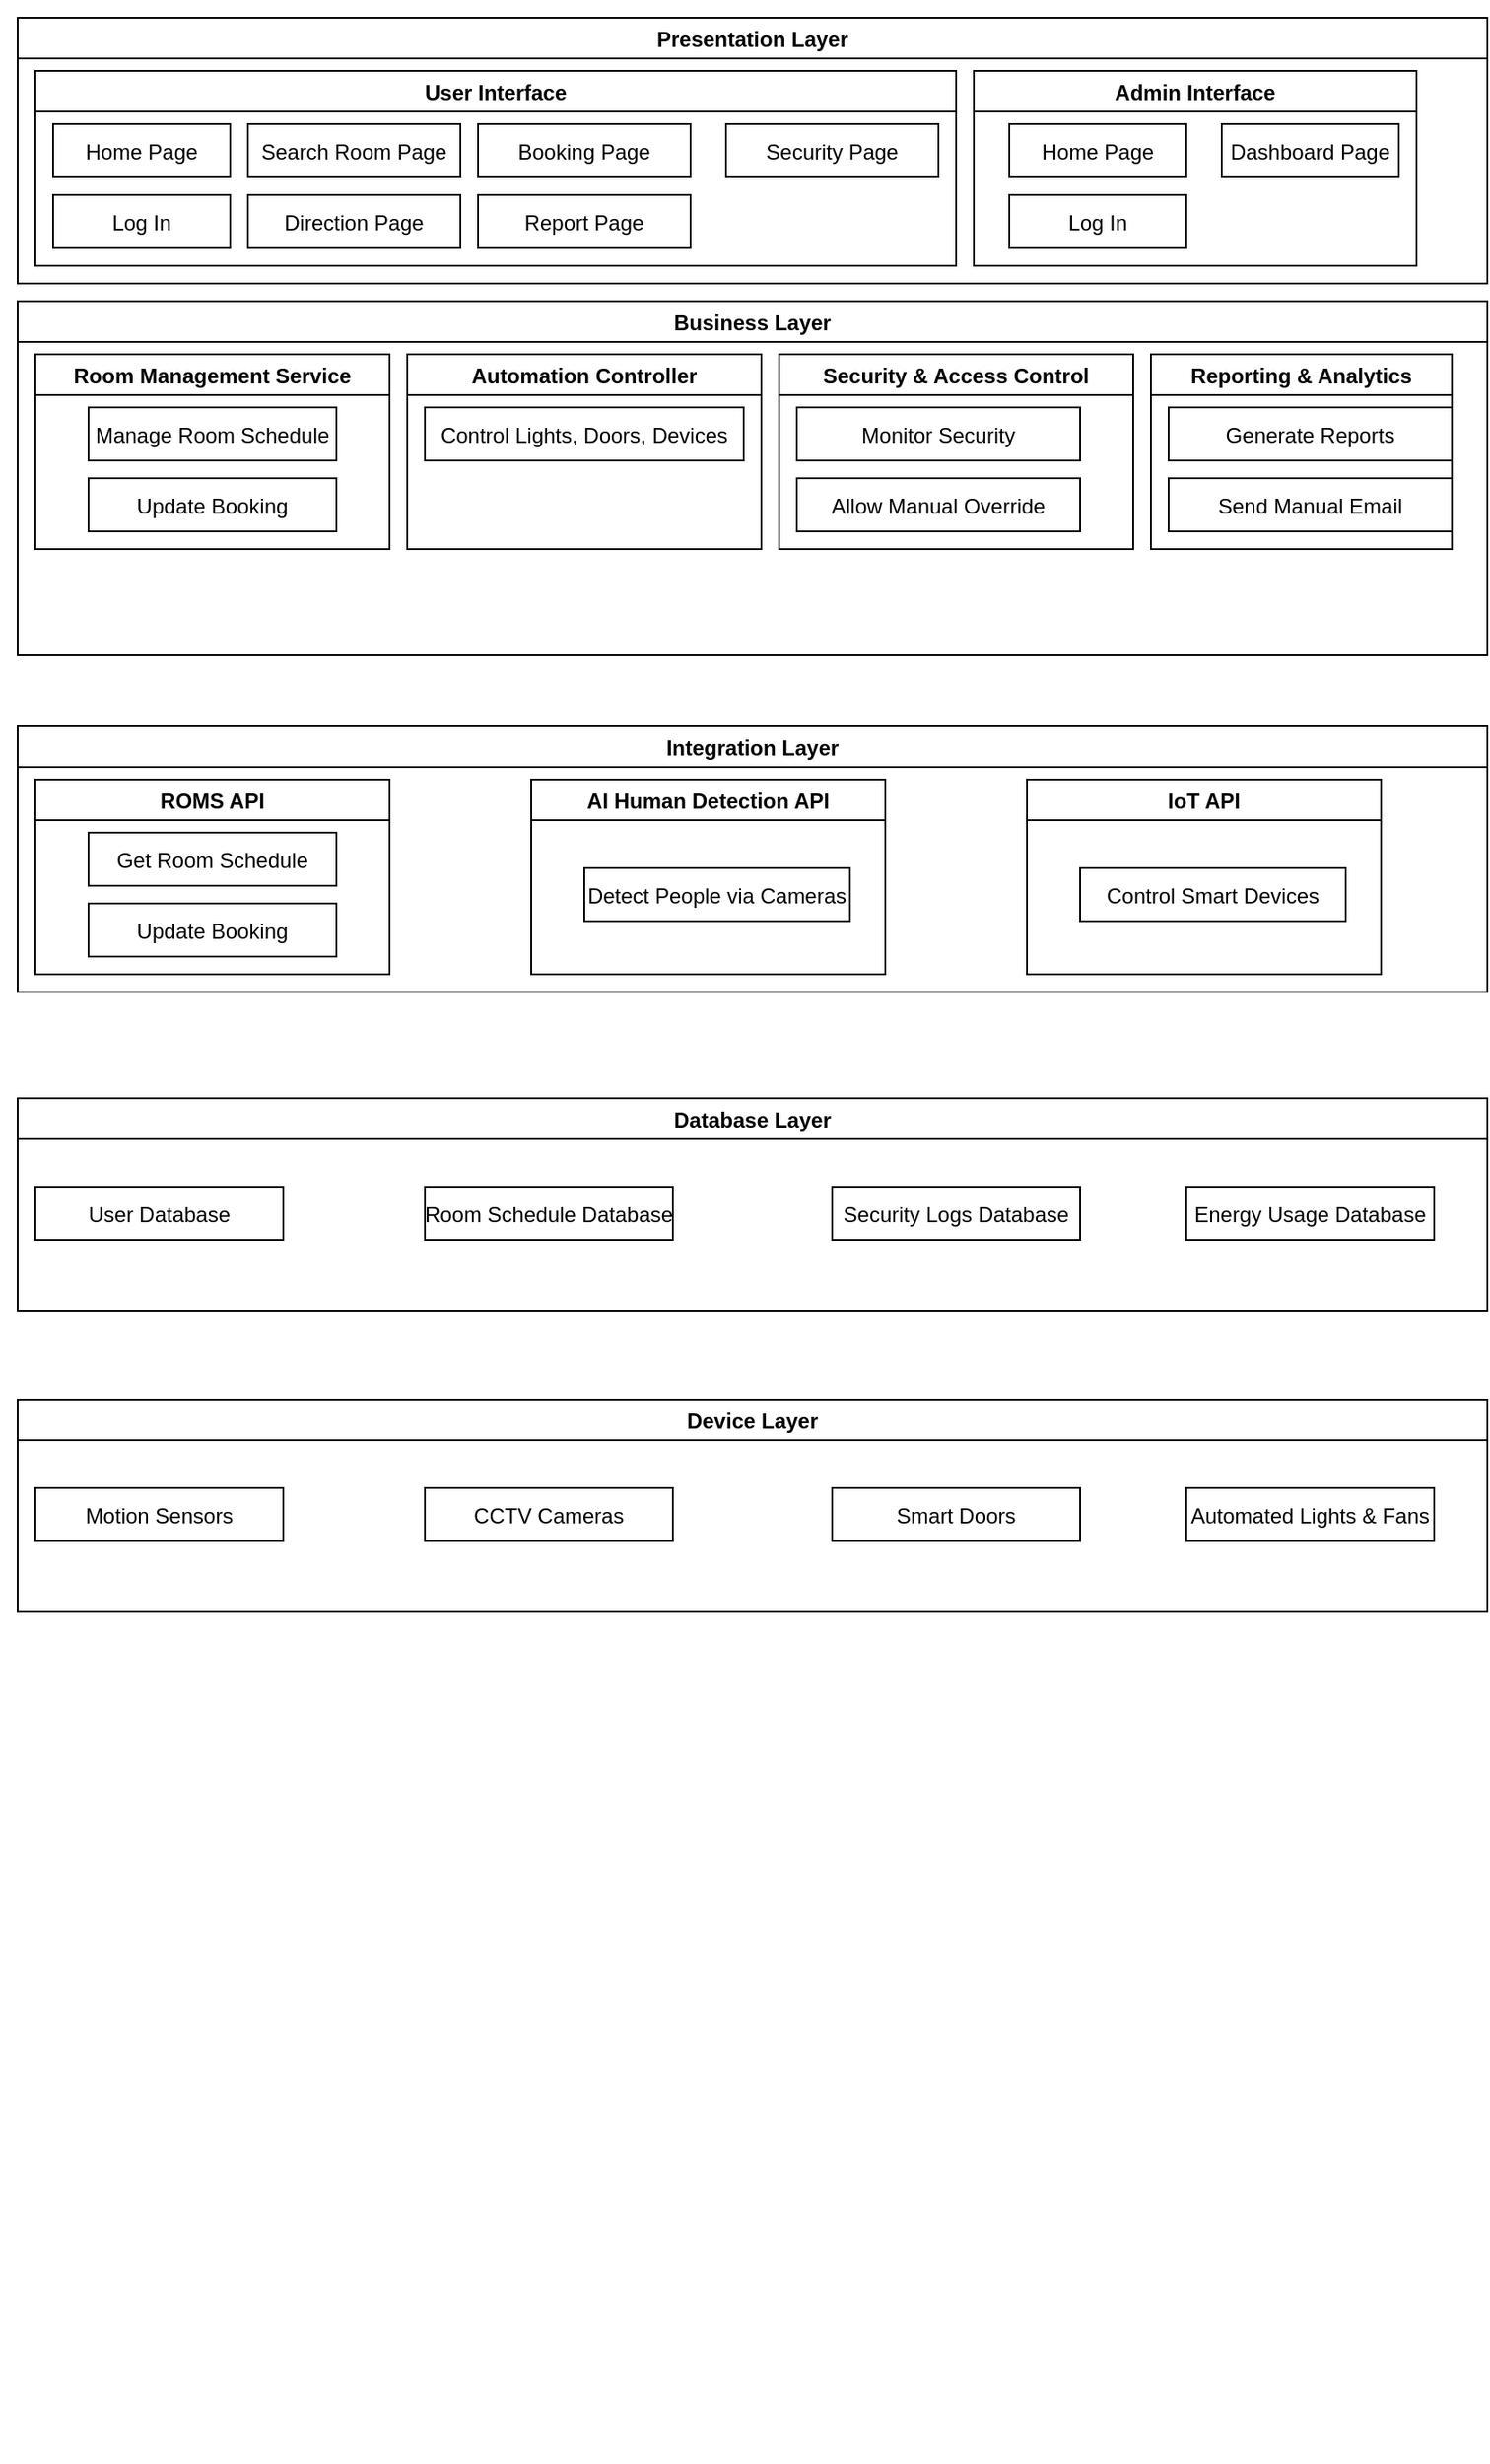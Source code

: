 <mxfile version="26.1.1">
  <diagram name="Page-1" id="ULQ4avX0e6pNEa3D8AuJ">
    <mxGraphModel dx="1508" dy="665" grid="1" gridSize="10" guides="1" tooltips="1" connect="1" arrows="1" fold="1" page="1" pageScale="1" pageWidth="850" pageHeight="1100" math="0" shadow="0">
      <root>
        <mxCell id="0" />
        <mxCell id="1" parent="0" />
        <mxCell id="odFJZ2J9_0r8gRIK12cC-1" value="&#xa;  &#xa;    &#xa;    &#xa;&#xa;    &#xa;    &#xa;      &#xa;    &#xa;&#xa;    &#xa;      &#xa;    &#xa;    &#xa;      &#xa;    &#xa;    &#xa;      &#xa;    &#xa;    &#xa;      &#xa;    &#xa;&#xa;    &#xa;      &#xa;    &#xa;    &#xa;      &#xa;    &#xa;    &#xa;      &#xa;    &#xa;&#xa;    &#xa;    &#xa;      &#xa;    &#xa;    &#xa;      &#xa;    &#xa;    &#xa;      &#xa;    &#xa;    &#xa;      &#xa;    &#xa;&#xa;    &#xa;      &#xa;    &#xa;    &#xa;      &#xa;    &#xa;&#xa;    &#xa;      &#xa;    &#xa;    &#xa;      &#xa;    &#xa;    &#xa;      &#xa;    &#xa;&#xa;    &#xa;    &#xa;      &#xa;    &#xa;    &#xa;      &#xa;    &#xa;    &#xa;      &#xa;    &#xa;&#xa;    &#xa;      &#xa;    &#xa;&#xa;    &#xa;      &#xa;    &#xa;&#xa;    &#xa;    &#xa;      &#xa;    &#xa;    &#xa;      &#xa;    &#xa;    &#xa;      &#xa;    &#xa;    &#xa;  &#xa;" style="text;whiteSpace=wrap;html=1;" vertex="1" parent="1">
          <mxGeometry width="30" height="1390" as="geometry" />
        </mxCell>
        <mxCell id="odFJZ2J9_0r8gRIK12cC-2" value="Presentation Layer" style="swimlane" vertex="1" parent="1">
          <mxGeometry x="10" y="10" width="830" height="150" as="geometry" />
        </mxCell>
        <mxCell id="odFJZ2J9_0r8gRIK12cC-3" value="User Interface" style="swimlane" vertex="1" parent="odFJZ2J9_0r8gRIK12cC-2">
          <mxGeometry x="10" y="30" width="520" height="110" as="geometry" />
        </mxCell>
        <mxCell id="odFJZ2J9_0r8gRIK12cC-4" value="Home Page" vertex="1" parent="odFJZ2J9_0r8gRIK12cC-3">
          <mxGeometry x="10" y="30" width="100" height="30" as="geometry" />
        </mxCell>
        <mxCell id="odFJZ2J9_0r8gRIK12cC-5" value="Log In" vertex="1" parent="odFJZ2J9_0r8gRIK12cC-3">
          <mxGeometry x="10" y="70" width="100" height="30" as="geometry" />
        </mxCell>
        <mxCell id="odFJZ2J9_0r8gRIK12cC-19" value="Search Room Page" vertex="1" parent="odFJZ2J9_0r8gRIK12cC-3">
          <mxGeometry x="120" y="30" width="120" height="30" as="geometry" />
        </mxCell>
        <mxCell id="odFJZ2J9_0r8gRIK12cC-21" value="Direction Page" vertex="1" parent="odFJZ2J9_0r8gRIK12cC-3">
          <mxGeometry x="120" y="70" width="120" height="30" as="geometry" />
        </mxCell>
        <mxCell id="odFJZ2J9_0r8gRIK12cC-30" value="Booking Page" vertex="1" parent="odFJZ2J9_0r8gRIK12cC-3">
          <mxGeometry x="250" y="30" width="120" height="30" as="geometry" />
        </mxCell>
        <mxCell id="odFJZ2J9_0r8gRIK12cC-22" value="Report Page" vertex="1" parent="odFJZ2J9_0r8gRIK12cC-3">
          <mxGeometry x="250" y="70" width="120" height="30" as="geometry" />
        </mxCell>
        <mxCell id="odFJZ2J9_0r8gRIK12cC-31" value="Security Page" vertex="1" parent="odFJZ2J9_0r8gRIK12cC-3">
          <mxGeometry x="390" y="30" width="120" height="30" as="geometry" />
        </mxCell>
        <mxCell id="odFJZ2J9_0r8gRIK12cC-8" value="Business Layer" style="swimlane" vertex="1" parent="1">
          <mxGeometry x="10" y="170" width="830" height="200" as="geometry" />
        </mxCell>
        <mxCell id="odFJZ2J9_0r8gRIK12cC-9" value="Room Management Service" style="swimlane" vertex="1" parent="odFJZ2J9_0r8gRIK12cC-8">
          <mxGeometry x="10" y="30" width="200" height="110" as="geometry" />
        </mxCell>
        <mxCell id="odFJZ2J9_0r8gRIK12cC-10" value="Manage Room Schedule" vertex="1" parent="odFJZ2J9_0r8gRIK12cC-9">
          <mxGeometry x="30" y="30" width="140" height="30" as="geometry" />
        </mxCell>
        <mxCell id="odFJZ2J9_0r8gRIK12cC-51" value="Update Booking" vertex="1" parent="odFJZ2J9_0r8gRIK12cC-9">
          <mxGeometry x="30" y="70" width="140" height="30" as="geometry" />
        </mxCell>
        <mxCell id="odFJZ2J9_0r8gRIK12cC-11" value="Automation Controller" style="swimlane" vertex="1" parent="odFJZ2J9_0r8gRIK12cC-8">
          <mxGeometry x="220" y="30" width="200" height="110" as="geometry" />
        </mxCell>
        <mxCell id="odFJZ2J9_0r8gRIK12cC-12" value="Control Lights, Doors, Devices" vertex="1" parent="odFJZ2J9_0r8gRIK12cC-11">
          <mxGeometry x="10" y="30" width="180" height="30" as="geometry" />
        </mxCell>
        <mxCell id="odFJZ2J9_0r8gRIK12cC-52" value="Security &amp; Access Control" style="swimlane" vertex="1" parent="odFJZ2J9_0r8gRIK12cC-8">
          <mxGeometry x="430" y="30" width="200" height="110" as="geometry" />
        </mxCell>
        <mxCell id="odFJZ2J9_0r8gRIK12cC-53" value="Monitor Security" vertex="1" parent="odFJZ2J9_0r8gRIK12cC-52">
          <mxGeometry x="10" y="30" width="160" height="30" as="geometry" />
        </mxCell>
        <mxCell id="odFJZ2J9_0r8gRIK12cC-56" value="Allow Manual Override" vertex="1" parent="odFJZ2J9_0r8gRIK12cC-52">
          <mxGeometry x="10" y="70" width="160" height="30" as="geometry" />
        </mxCell>
        <mxCell id="odFJZ2J9_0r8gRIK12cC-54" value="Reporting &amp; Analytics" style="swimlane" vertex="1" parent="odFJZ2J9_0r8gRIK12cC-8">
          <mxGeometry x="640" y="30" width="170" height="110" as="geometry" />
        </mxCell>
        <mxCell id="odFJZ2J9_0r8gRIK12cC-55" value="Generate Reports" vertex="1" parent="odFJZ2J9_0r8gRIK12cC-54">
          <mxGeometry x="10" y="30" width="160" height="30" as="geometry" />
        </mxCell>
        <mxCell id="odFJZ2J9_0r8gRIK12cC-57" value="Send Manual Email" vertex="1" parent="odFJZ2J9_0r8gRIK12cC-54">
          <mxGeometry x="10" y="70" width="160" height="30" as="geometry" />
        </mxCell>
        <mxCell id="odFJZ2J9_0r8gRIK12cC-16" value="Database Layer" style="swimlane" vertex="1" parent="1">
          <mxGeometry x="10" y="620" width="830" height="120" as="geometry" />
        </mxCell>
        <mxCell id="odFJZ2J9_0r8gRIK12cC-80" value="User Database" vertex="1" parent="odFJZ2J9_0r8gRIK12cC-16">
          <mxGeometry x="10" y="50" width="140" height="30" as="geometry" />
        </mxCell>
        <mxCell id="odFJZ2J9_0r8gRIK12cC-81" value="Room Schedule Database" vertex="1" parent="odFJZ2J9_0r8gRIK12cC-16">
          <mxGeometry x="230" y="50" width="140" height="30" as="geometry" />
        </mxCell>
        <mxCell id="odFJZ2J9_0r8gRIK12cC-82" value="Security Logs Database" vertex="1" parent="odFJZ2J9_0r8gRIK12cC-16">
          <mxGeometry x="460" y="50" width="140" height="30" as="geometry" />
        </mxCell>
        <mxCell id="odFJZ2J9_0r8gRIK12cC-83" value="Energy Usage Database" vertex="1" parent="odFJZ2J9_0r8gRIK12cC-16">
          <mxGeometry x="660" y="50" width="140" height="30" as="geometry" />
        </mxCell>
        <mxCell id="odFJZ2J9_0r8gRIK12cC-32" value="Admin Interface" style="swimlane" vertex="1" parent="1">
          <mxGeometry x="550" y="40" width="250" height="110" as="geometry" />
        </mxCell>
        <mxCell id="odFJZ2J9_0r8gRIK12cC-48" value="Log In" vertex="1" parent="odFJZ2J9_0r8gRIK12cC-32">
          <mxGeometry x="20" y="70" width="100" height="30" as="geometry" />
        </mxCell>
        <mxCell id="odFJZ2J9_0r8gRIK12cC-49" value="Home Page" vertex="1" parent="odFJZ2J9_0r8gRIK12cC-32">
          <mxGeometry x="20" y="30" width="100" height="30" as="geometry" />
        </mxCell>
        <mxCell id="odFJZ2J9_0r8gRIK12cC-50" value="Dashboard Page" vertex="1" parent="odFJZ2J9_0r8gRIK12cC-32">
          <mxGeometry x="140" y="30" width="100" height="30" as="geometry" />
        </mxCell>
        <mxCell id="odFJZ2J9_0r8gRIK12cC-61" value="Integration Layer " style="swimlane" vertex="1" parent="1">
          <mxGeometry x="10" y="410" width="830" height="150" as="geometry" />
        </mxCell>
        <mxCell id="odFJZ2J9_0r8gRIK12cC-70" value="ROMS API" style="swimlane" vertex="1" parent="odFJZ2J9_0r8gRIK12cC-61">
          <mxGeometry x="10" y="30" width="200" height="110" as="geometry" />
        </mxCell>
        <mxCell id="odFJZ2J9_0r8gRIK12cC-71" value="Get Room Schedule" vertex="1" parent="odFJZ2J9_0r8gRIK12cC-70">
          <mxGeometry x="30" y="30" width="140" height="30" as="geometry" />
        </mxCell>
        <mxCell id="odFJZ2J9_0r8gRIK12cC-72" value="Update Booking" vertex="1" parent="odFJZ2J9_0r8gRIK12cC-70">
          <mxGeometry x="30" y="70" width="140" height="30" as="geometry" />
        </mxCell>
        <mxCell id="odFJZ2J9_0r8gRIK12cC-73" value="AI Human Detection API" style="swimlane" vertex="1" parent="odFJZ2J9_0r8gRIK12cC-61">
          <mxGeometry x="290" y="30" width="200" height="110" as="geometry" />
        </mxCell>
        <mxCell id="odFJZ2J9_0r8gRIK12cC-74" value="Detect People via Cameras" vertex="1" parent="odFJZ2J9_0r8gRIK12cC-73">
          <mxGeometry x="30" y="50" width="150" height="30" as="geometry" />
        </mxCell>
        <mxCell id="odFJZ2J9_0r8gRIK12cC-76" value="IoT API" style="swimlane" vertex="1" parent="odFJZ2J9_0r8gRIK12cC-61">
          <mxGeometry x="570" y="30" width="200" height="110" as="geometry" />
        </mxCell>
        <mxCell id="odFJZ2J9_0r8gRIK12cC-79" value="Control Smart Devices" vertex="1" parent="odFJZ2J9_0r8gRIK12cC-76">
          <mxGeometry x="30" y="50" width="150" height="30" as="geometry" />
        </mxCell>
        <mxCell id="odFJZ2J9_0r8gRIK12cC-85" value="Device Layer" style="swimlane" vertex="1" parent="1">
          <mxGeometry x="10" y="790" width="830" height="120" as="geometry" />
        </mxCell>
        <mxCell id="odFJZ2J9_0r8gRIK12cC-86" value="Motion Sensors" vertex="1" parent="odFJZ2J9_0r8gRIK12cC-85">
          <mxGeometry x="10" y="50" width="140" height="30" as="geometry" />
        </mxCell>
        <mxCell id="odFJZ2J9_0r8gRIK12cC-87" value="CCTV Cameras" vertex="1" parent="odFJZ2J9_0r8gRIK12cC-85">
          <mxGeometry x="230" y="50" width="140" height="30" as="geometry" />
        </mxCell>
        <mxCell id="odFJZ2J9_0r8gRIK12cC-88" value="Smart Doors" vertex="1" parent="odFJZ2J9_0r8gRIK12cC-85">
          <mxGeometry x="460" y="50" width="140" height="30" as="geometry" />
        </mxCell>
        <mxCell id="odFJZ2J9_0r8gRIK12cC-89" value="Automated Lights &amp; Fans" vertex="1" parent="odFJZ2J9_0r8gRIK12cC-85">
          <mxGeometry x="660" y="50" width="140" height="30" as="geometry" />
        </mxCell>
      </root>
    </mxGraphModel>
  </diagram>
</mxfile>
